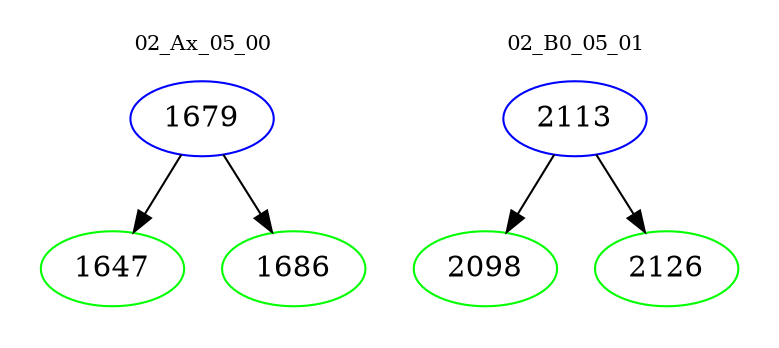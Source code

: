 digraph{
subgraph cluster_0 {
color = white
label = "02_Ax_05_00";
fontsize=10;
T0_1679 [label="1679", color="blue"]
T0_1679 -> T0_1647 [color="black"]
T0_1647 [label="1647", color="green"]
T0_1679 -> T0_1686 [color="black"]
T0_1686 [label="1686", color="green"]
}
subgraph cluster_1 {
color = white
label = "02_B0_05_01";
fontsize=10;
T1_2113 [label="2113", color="blue"]
T1_2113 -> T1_2098 [color="black"]
T1_2098 [label="2098", color="green"]
T1_2113 -> T1_2126 [color="black"]
T1_2126 [label="2126", color="green"]
}
}
